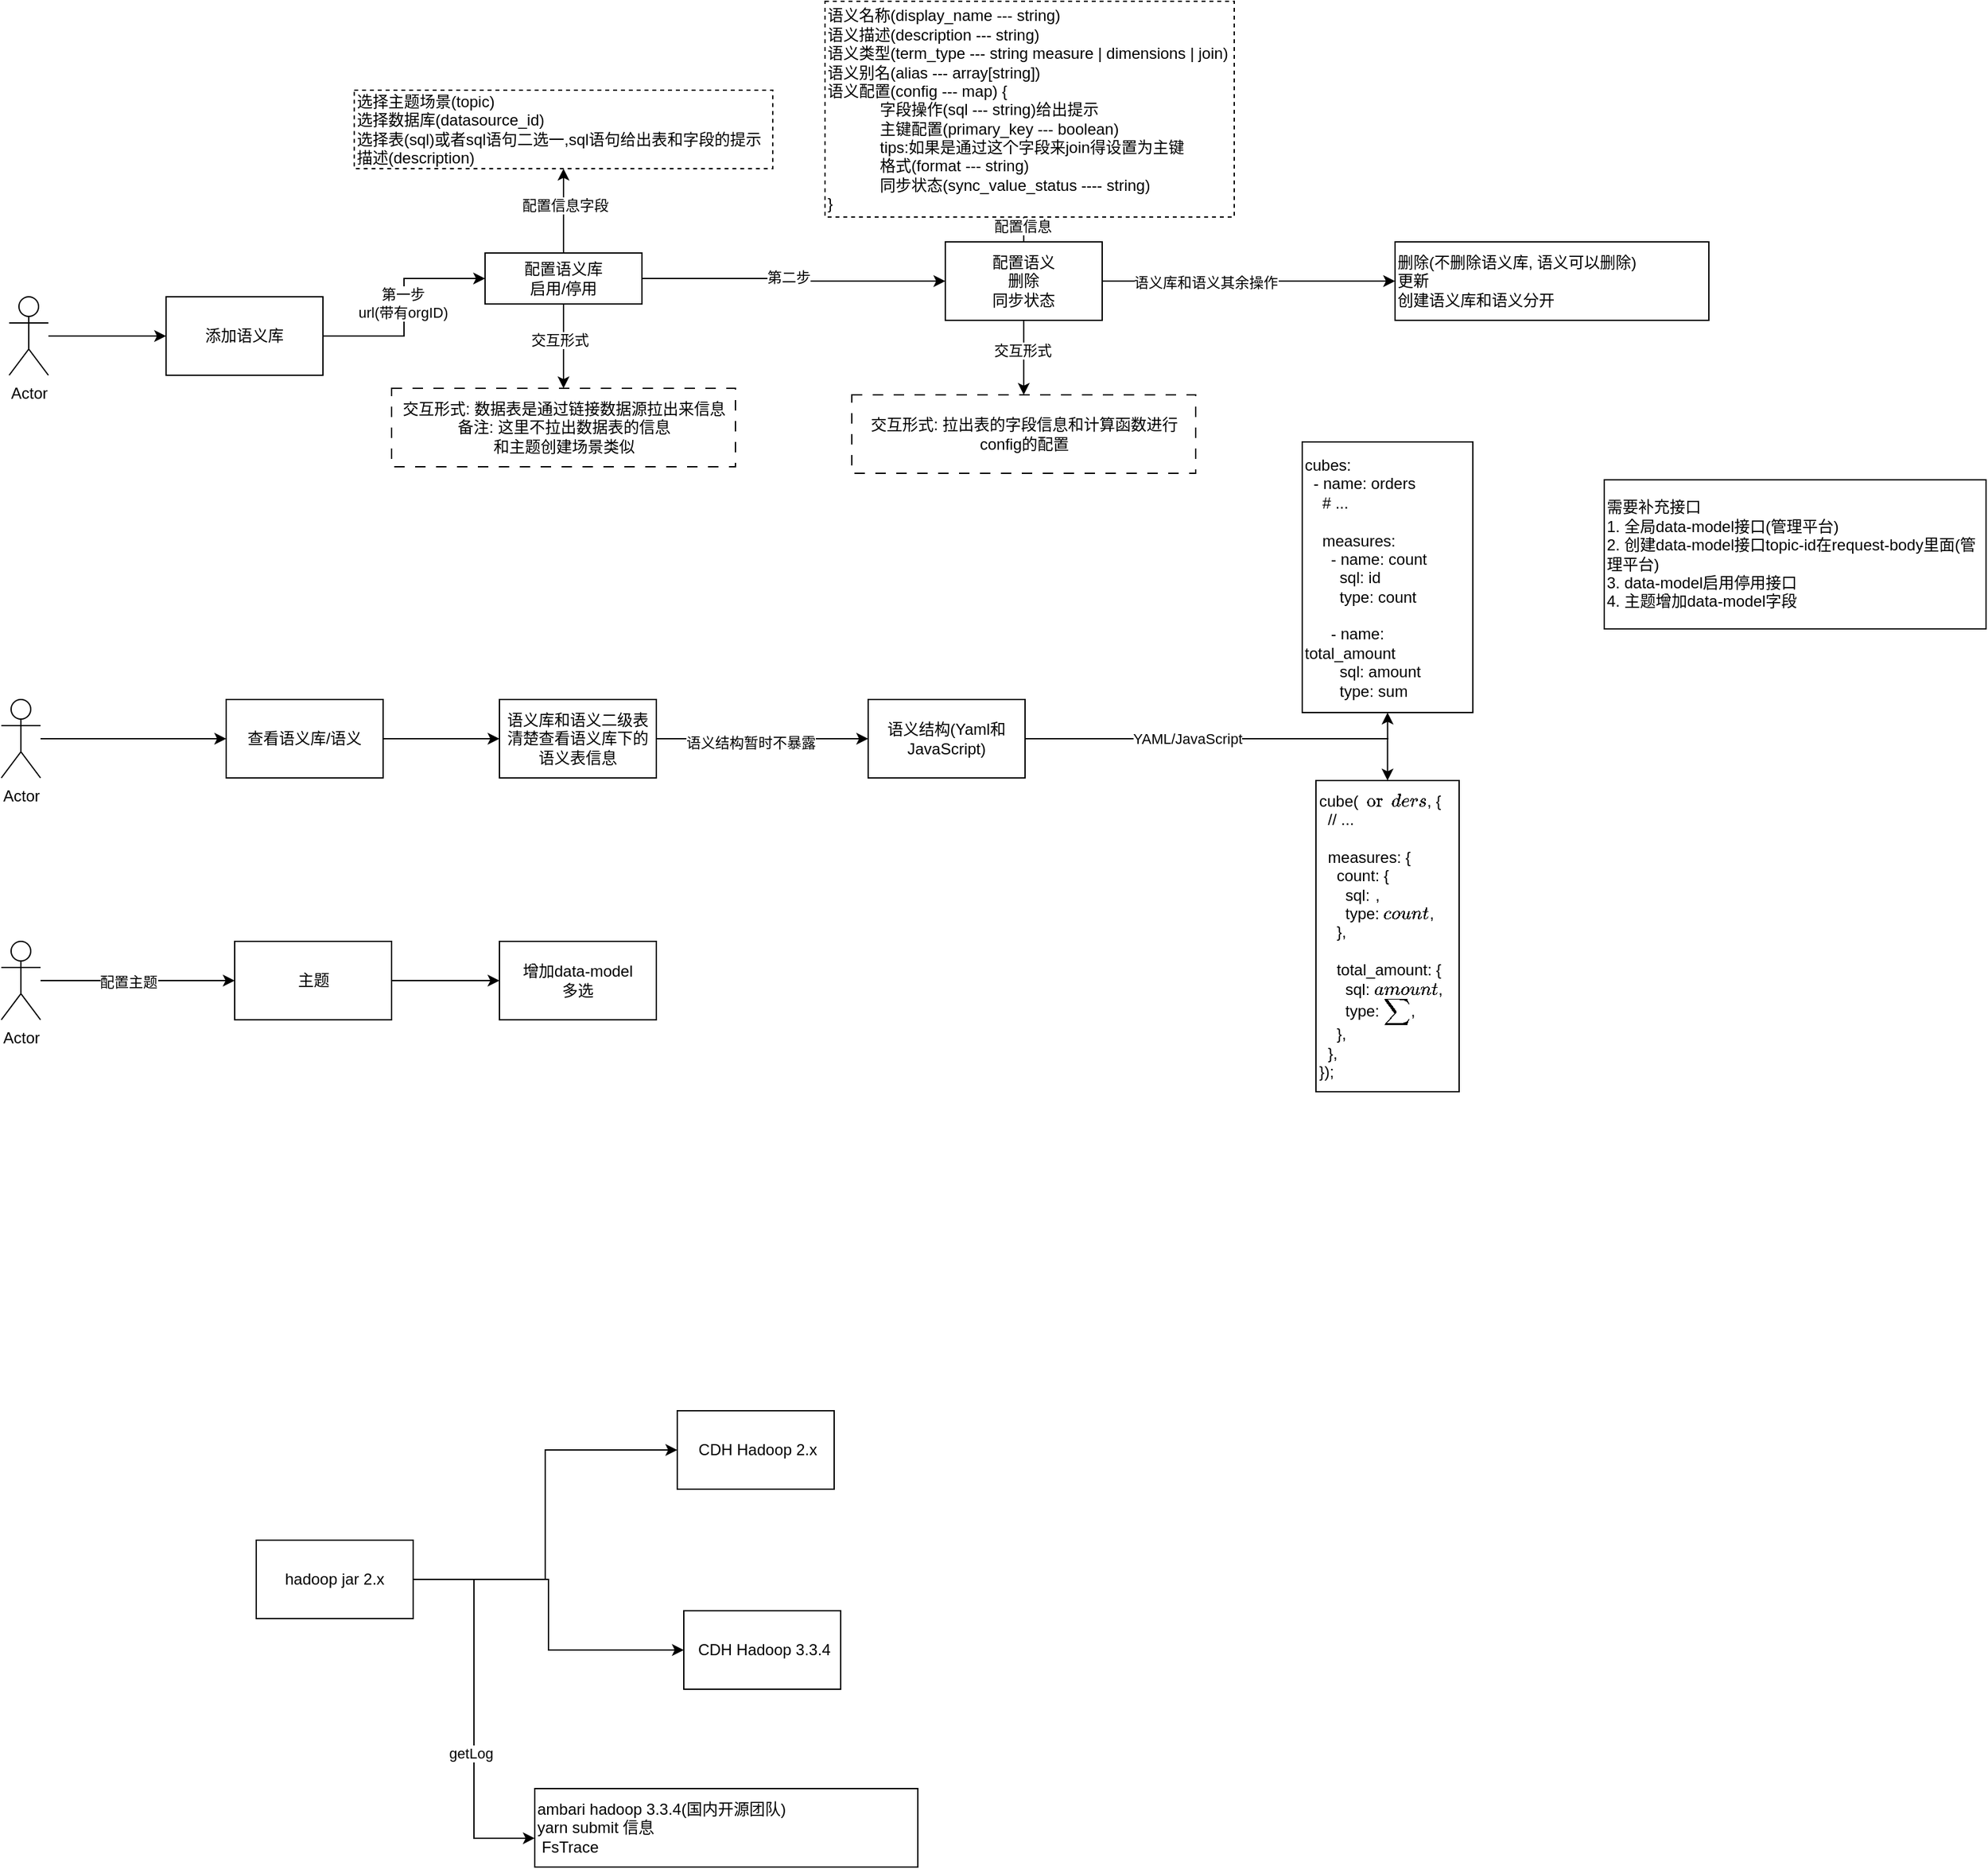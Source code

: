 <mxfile version="22.1.7" type="github">
  <diagram name="第 1 页" id="1hYo64LuMpDYzzGd4I8e">
    <mxGraphModel dx="1434" dy="786" grid="0" gridSize="10" guides="1" tooltips="1" connect="1" arrows="1" fold="1" page="1" pageScale="1" pageWidth="1654" pageHeight="2336" math="0" shadow="0">
      <root>
        <mxCell id="0" />
        <mxCell id="1" parent="0" />
        <mxCell id="4XoDtmQWzFF1k-0LZuOs-3" style="edgeStyle=orthogonalEdgeStyle;rounded=0;orthogonalLoop=1;jettySize=auto;html=1;" parent="1" source="4XoDtmQWzFF1k-0LZuOs-1" target="4XoDtmQWzFF1k-0LZuOs-2" edge="1">
          <mxGeometry relative="1" as="geometry" />
        </mxCell>
        <mxCell id="4XoDtmQWzFF1k-0LZuOs-1" value="Actor" style="shape=umlActor;verticalLabelPosition=bottom;verticalAlign=top;html=1;outlineConnect=0;" parent="1" vertex="1">
          <mxGeometry x="69" y="231" width="30" height="60" as="geometry" />
        </mxCell>
        <mxCell id="4XoDtmQWzFF1k-0LZuOs-6" style="edgeStyle=orthogonalEdgeStyle;rounded=0;orthogonalLoop=1;jettySize=auto;html=1;entryX=0;entryY=0.5;entryDx=0;entryDy=0;" parent="1" source="4XoDtmQWzFF1k-0LZuOs-2" target="4XoDtmQWzFF1k-0LZuOs-5" edge="1">
          <mxGeometry relative="1" as="geometry" />
        </mxCell>
        <mxCell id="arsLk9QwE6Tpv6ynl3g6-2" value="第一步&lt;br&gt;url(带有orgID)" style="edgeLabel;html=1;align=center;verticalAlign=middle;resizable=0;points=[];" vertex="1" connectable="0" parent="4XoDtmQWzFF1k-0LZuOs-6">
          <mxGeometry x="0.044" y="2" relative="1" as="geometry">
            <mxPoint x="1" as="offset" />
          </mxGeometry>
        </mxCell>
        <mxCell id="4XoDtmQWzFF1k-0LZuOs-2" value="添加语义库" style="rounded=0;whiteSpace=wrap;html=1;" parent="1" vertex="1">
          <mxGeometry x="189" y="231" width="120" height="60" as="geometry" />
        </mxCell>
        <mxCell id="4XoDtmQWzFF1k-0LZuOs-8" style="edgeStyle=orthogonalEdgeStyle;rounded=0;orthogonalLoop=1;jettySize=auto;html=1;exitX=1;exitY=0.5;exitDx=0;exitDy=0;entryX=0;entryY=0.5;entryDx=0;entryDy=0;" parent="1" source="4XoDtmQWzFF1k-0LZuOs-5" target="4XoDtmQWzFF1k-0LZuOs-7" edge="1">
          <mxGeometry relative="1" as="geometry" />
        </mxCell>
        <mxCell id="arsLk9QwE6Tpv6ynl3g6-3" value="第二步" style="edgeLabel;html=1;align=center;verticalAlign=middle;resizable=0;points=[];" vertex="1" connectable="0" parent="4XoDtmQWzFF1k-0LZuOs-8">
          <mxGeometry x="-0.041" y="1" relative="1" as="geometry">
            <mxPoint as="offset" />
          </mxGeometry>
        </mxCell>
        <mxCell id="arsLk9QwE6Tpv6ynl3g6-1" style="edgeStyle=orthogonalEdgeStyle;rounded=0;orthogonalLoop=1;jettySize=auto;html=1;entryX=0.5;entryY=1;entryDx=0;entryDy=0;" edge="1" parent="1" source="4XoDtmQWzFF1k-0LZuOs-5" target="4XoDtmQWzFF1k-0LZuOs-9">
          <mxGeometry relative="1" as="geometry" />
        </mxCell>
        <mxCell id="arsLk9QwE6Tpv6ynl3g6-11" value="配置信息字段" style="edgeLabel;html=1;align=center;verticalAlign=middle;resizable=0;points=[];" vertex="1" connectable="0" parent="arsLk9QwE6Tpv6ynl3g6-1">
          <mxGeometry x="0.148" y="-1" relative="1" as="geometry">
            <mxPoint as="offset" />
          </mxGeometry>
        </mxCell>
        <mxCell id="arsLk9QwE6Tpv6ynl3g6-9" style="edgeStyle=orthogonalEdgeStyle;rounded=0;orthogonalLoop=1;jettySize=auto;html=1;" edge="1" parent="1" source="4XoDtmQWzFF1k-0LZuOs-5" target="arsLk9QwE6Tpv6ynl3g6-8">
          <mxGeometry relative="1" as="geometry" />
        </mxCell>
        <mxCell id="arsLk9QwE6Tpv6ynl3g6-10" value="&lt;font style=&quot;font-size: 11px;&quot;&gt;交互形式&lt;/font&gt;" style="edgeLabel;html=1;align=center;verticalAlign=middle;resizable=0;points=[];" vertex="1" connectable="0" parent="arsLk9QwE6Tpv6ynl3g6-9">
          <mxGeometry x="-0.148" y="-3" relative="1" as="geometry">
            <mxPoint as="offset" />
          </mxGeometry>
        </mxCell>
        <mxCell id="4XoDtmQWzFF1k-0LZuOs-5" value="配置语义库&lt;br&gt;启用/停用" style="rounded=0;whiteSpace=wrap;html=1;" parent="1" vertex="1">
          <mxGeometry x="433" y="197.5" width="120" height="39" as="geometry" />
        </mxCell>
        <mxCell id="arsLk9QwE6Tpv6ynl3g6-16" value="" style="edgeStyle=orthogonalEdgeStyle;rounded=0;orthogonalLoop=1;jettySize=auto;html=1;" edge="1" parent="1" source="4XoDtmQWzFF1k-0LZuOs-7" target="arsLk9QwE6Tpv6ynl3g6-4">
          <mxGeometry relative="1" as="geometry" />
        </mxCell>
        <mxCell id="arsLk9QwE6Tpv6ynl3g6-35" value="配置信息" style="edgeLabel;html=1;align=center;verticalAlign=middle;resizable=0;points=[];" vertex="1" connectable="0" parent="arsLk9QwE6Tpv6ynl3g6-16">
          <mxGeometry x="-0.04" y="1" relative="1" as="geometry">
            <mxPoint as="offset" />
          </mxGeometry>
        </mxCell>
        <mxCell id="arsLk9QwE6Tpv6ynl3g6-18" style="edgeStyle=orthogonalEdgeStyle;rounded=0;orthogonalLoop=1;jettySize=auto;html=1;entryX=0.5;entryY=0;entryDx=0;entryDy=0;" edge="1" parent="1" source="4XoDtmQWzFF1k-0LZuOs-7" target="arsLk9QwE6Tpv6ynl3g6-17">
          <mxGeometry relative="1" as="geometry" />
        </mxCell>
        <mxCell id="arsLk9QwE6Tpv6ynl3g6-34" value="交互形式" style="edgeLabel;html=1;align=center;verticalAlign=middle;resizable=0;points=[];" vertex="1" connectable="0" parent="arsLk9QwE6Tpv6ynl3g6-18">
          <mxGeometry x="-0.193" y="-1" relative="1" as="geometry">
            <mxPoint as="offset" />
          </mxGeometry>
        </mxCell>
        <mxCell id="arsLk9QwE6Tpv6ynl3g6-31" value="" style="edgeStyle=orthogonalEdgeStyle;rounded=0;orthogonalLoop=1;jettySize=auto;html=1;" edge="1" parent="1" source="4XoDtmQWzFF1k-0LZuOs-7" target="arsLk9QwE6Tpv6ynl3g6-30">
          <mxGeometry relative="1" as="geometry" />
        </mxCell>
        <mxCell id="arsLk9QwE6Tpv6ynl3g6-36" value="语义库和语义其余操作" style="edgeLabel;html=1;align=center;verticalAlign=middle;resizable=0;points=[];" vertex="1" connectable="0" parent="arsLk9QwE6Tpv6ynl3g6-31">
          <mxGeometry x="-0.297" y="-1" relative="1" as="geometry">
            <mxPoint as="offset" />
          </mxGeometry>
        </mxCell>
        <mxCell id="4XoDtmQWzFF1k-0LZuOs-7" value="配置语义&lt;br&gt;删除&lt;br&gt;同步状态" style="rounded=0;whiteSpace=wrap;html=1;" parent="1" vertex="1">
          <mxGeometry x="785" y="189" width="120" height="60" as="geometry" />
        </mxCell>
        <mxCell id="4XoDtmQWzFF1k-0LZuOs-9" value="选择主题场景(topic)&lt;br&gt;选择数据库(datasource_id)&lt;br&gt;选择表(sql)或者sql语句二选一,sql语句给出表和字段的提示&lt;br&gt;描述(description)" style="rounded=0;whiteSpace=wrap;html=1;dashed=1;align=left;" parent="1" vertex="1">
          <mxGeometry x="332.94" y="73" width="320.12" height="60" as="geometry" />
        </mxCell>
        <mxCell id="arsLk9QwE6Tpv6ynl3g6-4" value="语义名称(display_name --- string)&lt;br&gt;语义描述(description --- string)&lt;br&gt;语义类型(term_type --- string measure | dimensions | join)&lt;br&gt;语义别名(alias --- array[string])&lt;br&gt;语义配置(config --- map) {&lt;br&gt;&lt;blockquote style=&quot;margin: 0 0 0 40px; border: none; padding: 0px;&quot;&gt;字段操作(sql --- string)给出提示&lt;br&gt;主键配置(primary_key --- boolean)&lt;br&gt;tips:如果是通过这个字段来join得设置为主键&lt;br&gt;格式(format --- string)&lt;br&gt;同步状态(sync_value_status ---- string)&lt;/blockquote&gt;}" style="rounded=0;whiteSpace=wrap;html=1;dashed=1;align=left;" vertex="1" parent="1">
          <mxGeometry x="693" y="5" width="313" height="165" as="geometry" />
        </mxCell>
        <mxCell id="arsLk9QwE6Tpv6ynl3g6-8" value="交互形式: 数据表是通过链接数据源拉出来信息&lt;br&gt;备注: 这里不拉出数据表的信息&lt;br&gt;和主题创建场景类似" style="rounded=0;whiteSpace=wrap;html=1;dashed=1;dashPattern=8 8;" vertex="1" parent="1">
          <mxGeometry x="361.5" y="301" width="263" height="60" as="geometry" />
        </mxCell>
        <mxCell id="arsLk9QwE6Tpv6ynl3g6-19" style="edgeStyle=orthogonalEdgeStyle;rounded=0;orthogonalLoop=1;jettySize=auto;html=1;entryX=0;entryY=0.5;entryDx=0;entryDy=0;" edge="1" parent="1" source="arsLk9QwE6Tpv6ynl3g6-12" target="arsLk9QwE6Tpv6ynl3g6-14">
          <mxGeometry relative="1" as="geometry" />
        </mxCell>
        <mxCell id="arsLk9QwE6Tpv6ynl3g6-12" value="Actor" style="shape=umlActor;verticalLabelPosition=bottom;verticalAlign=top;html=1;outlineConnect=0;" vertex="1" parent="1">
          <mxGeometry x="63" y="539" width="30" height="60" as="geometry" />
        </mxCell>
        <mxCell id="arsLk9QwE6Tpv6ynl3g6-21" style="edgeStyle=orthogonalEdgeStyle;rounded=0;orthogonalLoop=1;jettySize=auto;html=1;entryX=0;entryY=0.5;entryDx=0;entryDy=0;" edge="1" parent="1" source="arsLk9QwE6Tpv6ynl3g6-14" target="arsLk9QwE6Tpv6ynl3g6-20">
          <mxGeometry relative="1" as="geometry" />
        </mxCell>
        <mxCell id="arsLk9QwE6Tpv6ynl3g6-14" value="查看语义库/语义" style="rounded=0;whiteSpace=wrap;html=1;" vertex="1" parent="1">
          <mxGeometry x="235" y="539" width="120" height="60" as="geometry" />
        </mxCell>
        <mxCell id="arsLk9QwE6Tpv6ynl3g6-17" value="交互形式: 拉出表的字段信息和计算函数进行config的配置" style="rounded=0;whiteSpace=wrap;html=1;dashed=1;dashPattern=8 8;" vertex="1" parent="1">
          <mxGeometry x="713.5" y="306" width="263" height="60" as="geometry" />
        </mxCell>
        <mxCell id="arsLk9QwE6Tpv6ynl3g6-23" value="" style="edgeStyle=orthogonalEdgeStyle;rounded=0;orthogonalLoop=1;jettySize=auto;html=1;" edge="1" parent="1" source="arsLk9QwE6Tpv6ynl3g6-20" target="arsLk9QwE6Tpv6ynl3g6-22">
          <mxGeometry relative="1" as="geometry" />
        </mxCell>
        <mxCell id="arsLk9QwE6Tpv6ynl3g6-39" value="语义结构暂时不暴露" style="edgeLabel;html=1;align=center;verticalAlign=middle;resizable=0;points=[];" vertex="1" connectable="0" parent="arsLk9QwE6Tpv6ynl3g6-23">
          <mxGeometry x="-0.115" y="-3" relative="1" as="geometry">
            <mxPoint as="offset" />
          </mxGeometry>
        </mxCell>
        <mxCell id="arsLk9QwE6Tpv6ynl3g6-20" value="语义库和语义二级表&lt;br&gt;清楚查看语义库下的语义表信息" style="rounded=0;whiteSpace=wrap;html=1;" vertex="1" parent="1">
          <mxGeometry x="444" y="539" width="120" height="60" as="geometry" />
        </mxCell>
        <mxCell id="arsLk9QwE6Tpv6ynl3g6-27" value="" style="edgeStyle=orthogonalEdgeStyle;rounded=0;orthogonalLoop=1;jettySize=auto;html=1;" edge="1" parent="1" source="arsLk9QwE6Tpv6ynl3g6-22" target="arsLk9QwE6Tpv6ynl3g6-26">
          <mxGeometry relative="1" as="geometry" />
        </mxCell>
        <mxCell id="arsLk9QwE6Tpv6ynl3g6-29" style="edgeStyle=orthogonalEdgeStyle;rounded=0;orthogonalLoop=1;jettySize=auto;html=1;entryX=0.5;entryY=1;entryDx=0;entryDy=0;" edge="1" parent="1" source="arsLk9QwE6Tpv6ynl3g6-22" target="arsLk9QwE6Tpv6ynl3g6-28">
          <mxGeometry relative="1" as="geometry" />
        </mxCell>
        <mxCell id="arsLk9QwE6Tpv6ynl3g6-38" value="YAML/JavaScript" style="edgeLabel;html=1;align=center;verticalAlign=middle;resizable=0;points=[];" vertex="1" connectable="0" parent="arsLk9QwE6Tpv6ynl3g6-29">
          <mxGeometry x="-0.168" relative="1" as="geometry">
            <mxPoint as="offset" />
          </mxGeometry>
        </mxCell>
        <mxCell id="arsLk9QwE6Tpv6ynl3g6-22" value="语义结构(Yaml和JavaScript)" style="whiteSpace=wrap;html=1;rounded=0;" vertex="1" parent="1">
          <mxGeometry x="726" y="539" width="120" height="60" as="geometry" />
        </mxCell>
        <mxCell id="arsLk9QwE6Tpv6ynl3g6-26" value="&lt;div&gt;cube(`orders`, {&lt;/div&gt;&lt;div&gt;&amp;nbsp; // ...&lt;/div&gt;&lt;div&gt;&amp;nbsp;&lt;/div&gt;&lt;div&gt;&amp;nbsp; measures: {&lt;/div&gt;&lt;div&gt;&amp;nbsp; &amp;nbsp; count: {&lt;/div&gt;&lt;div&gt;&amp;nbsp; &amp;nbsp; &amp;nbsp; sql: `id`,&lt;/div&gt;&lt;div&gt;&amp;nbsp; &amp;nbsp; &amp;nbsp; type: `count`,&lt;/div&gt;&lt;div&gt;&amp;nbsp; &amp;nbsp; },&lt;/div&gt;&lt;div&gt;&amp;nbsp;&lt;/div&gt;&lt;div&gt;&amp;nbsp; &amp;nbsp; total_amount: {&lt;/div&gt;&lt;div&gt;&amp;nbsp; &amp;nbsp; &amp;nbsp; sql: `amount`,&lt;/div&gt;&lt;div&gt;&amp;nbsp; &amp;nbsp; &amp;nbsp; type: `sum`,&lt;/div&gt;&lt;div&gt;&amp;nbsp; &amp;nbsp; },&lt;/div&gt;&lt;div&gt;&amp;nbsp; },&lt;/div&gt;&lt;div&gt;});&lt;/div&gt;" style="whiteSpace=wrap;html=1;rounded=0;align=left;" vertex="1" parent="1">
          <mxGeometry x="1068.5" y="601" width="109.5" height="238" as="geometry" />
        </mxCell>
        <mxCell id="arsLk9QwE6Tpv6ynl3g6-28" value="&lt;div&gt;cubes:&lt;/div&gt;&lt;div&gt;&amp;nbsp; - name: orders&lt;/div&gt;&lt;div&gt;&amp;nbsp; &amp;nbsp; # ...&lt;/div&gt;&lt;div&gt;&amp;nbsp;&lt;/div&gt;&lt;div&gt;&amp;nbsp; &amp;nbsp; measures:&lt;/div&gt;&lt;div&gt;&amp;nbsp; &amp;nbsp; &amp;nbsp; - name: count&lt;/div&gt;&lt;div&gt;&amp;nbsp; &amp;nbsp; &amp;nbsp; &amp;nbsp; sql: id&lt;/div&gt;&lt;div&gt;&amp;nbsp; &amp;nbsp; &amp;nbsp; &amp;nbsp; type: count&lt;/div&gt;&lt;div&gt;&amp;nbsp;&lt;/div&gt;&lt;div&gt;&amp;nbsp; &amp;nbsp; &amp;nbsp; - name: total_amount&lt;/div&gt;&lt;div&gt;&amp;nbsp; &amp;nbsp; &amp;nbsp; &amp;nbsp; sql: amount&lt;/div&gt;&lt;div&gt;&amp;nbsp; &amp;nbsp; &amp;nbsp; &amp;nbsp; type: sum&lt;/div&gt;" style="rounded=0;whiteSpace=wrap;html=1;align=left;" vertex="1" parent="1">
          <mxGeometry x="1058" y="342" width="130.5" height="207" as="geometry" />
        </mxCell>
        <mxCell id="arsLk9QwE6Tpv6ynl3g6-30" value="删除(不删除语义库, 语义可以删除)&lt;br&gt;更新&lt;br&gt;创建语义库和语义分开" style="whiteSpace=wrap;html=1;rounded=0;align=left;" vertex="1" parent="1">
          <mxGeometry x="1129" y="189" width="240" height="60" as="geometry" />
        </mxCell>
        <mxCell id="arsLk9QwE6Tpv6ynl3g6-44" value="" style="edgeStyle=orthogonalEdgeStyle;rounded=0;orthogonalLoop=1;jettySize=auto;html=1;" edge="1" parent="1" source="arsLk9QwE6Tpv6ynl3g6-40" target="arsLk9QwE6Tpv6ynl3g6-43">
          <mxGeometry relative="1" as="geometry" />
        </mxCell>
        <mxCell id="arsLk9QwE6Tpv6ynl3g6-40" value="主题" style="rounded=0;whiteSpace=wrap;html=1;" vertex="1" parent="1">
          <mxGeometry x="241.5" y="724" width="120" height="60" as="geometry" />
        </mxCell>
        <mxCell id="arsLk9QwE6Tpv6ynl3g6-43" value="增加data-model&lt;br&gt;多选" style="whiteSpace=wrap;html=1;rounded=0;" vertex="1" parent="1">
          <mxGeometry x="444" y="724" width="120" height="60" as="geometry" />
        </mxCell>
        <mxCell id="arsLk9QwE6Tpv6ynl3g6-46" style="edgeStyle=orthogonalEdgeStyle;rounded=0;orthogonalLoop=1;jettySize=auto;html=1;entryX=0;entryY=0.5;entryDx=0;entryDy=0;" edge="1" parent="1" source="arsLk9QwE6Tpv6ynl3g6-45" target="arsLk9QwE6Tpv6ynl3g6-40">
          <mxGeometry relative="1" as="geometry" />
        </mxCell>
        <mxCell id="arsLk9QwE6Tpv6ynl3g6-47" value="配置主题" style="edgeLabel;html=1;align=center;verticalAlign=middle;resizable=0;points=[];" vertex="1" connectable="0" parent="arsLk9QwE6Tpv6ynl3g6-46">
          <mxGeometry x="-0.098" y="-1" relative="1" as="geometry">
            <mxPoint as="offset" />
          </mxGeometry>
        </mxCell>
        <mxCell id="arsLk9QwE6Tpv6ynl3g6-45" value="Actor" style="shape=umlActor;verticalLabelPosition=bottom;verticalAlign=top;html=1;outlineConnect=0;" vertex="1" parent="1">
          <mxGeometry x="63" y="724" width="30" height="60" as="geometry" />
        </mxCell>
        <mxCell id="arsLk9QwE6Tpv6ynl3g6-48" value="需要补充接口&lt;br&gt;1. 全局data-model接口(管理平台)&lt;br&gt;2. 创建data-model接口topic-id在request-body里面(管理平台)&lt;br&gt;3. data-model启用停用接口&lt;br&gt;4. 主题增加data-model字段" style="rounded=0;whiteSpace=wrap;html=1;align=left;" vertex="1" parent="1">
          <mxGeometry x="1289" y="371" width="292" height="114" as="geometry" />
        </mxCell>
        <mxCell id="arsLk9QwE6Tpv6ynl3g6-49" value="&amp;nbsp;CDH Hadoop 3.3.4" style="rounded=0;whiteSpace=wrap;html=1;" vertex="1" parent="1">
          <mxGeometry x="585" y="1236" width="120" height="60" as="geometry" />
        </mxCell>
        <mxCell id="arsLk9QwE6Tpv6ynl3g6-50" value="ambari hadoop 3.3.4(国内开源团队)&lt;br&gt;yarn submit 信息&lt;br&gt;&amp;nbsp;FsTrace" style="rounded=0;whiteSpace=wrap;html=1;align=left;" vertex="1" parent="1">
          <mxGeometry x="471" y="1372" width="293" height="60" as="geometry" />
        </mxCell>
        <mxCell id="arsLk9QwE6Tpv6ynl3g6-52" value="&amp;nbsp;CDH Hadoop 2.x" style="rounded=0;whiteSpace=wrap;html=1;" vertex="1" parent="1">
          <mxGeometry x="580" y="1083" width="120" height="60" as="geometry" />
        </mxCell>
        <mxCell id="arsLk9QwE6Tpv6ynl3g6-54" style="edgeStyle=orthogonalEdgeStyle;rounded=0;orthogonalLoop=1;jettySize=auto;html=1;entryX=0;entryY=0.5;entryDx=0;entryDy=0;" edge="1" parent="1" source="arsLk9QwE6Tpv6ynl3g6-53" target="arsLk9QwE6Tpv6ynl3g6-52">
          <mxGeometry relative="1" as="geometry" />
        </mxCell>
        <mxCell id="arsLk9QwE6Tpv6ynl3g6-57" style="edgeStyle=orthogonalEdgeStyle;rounded=0;orthogonalLoop=1;jettySize=auto;html=1;entryX=0;entryY=0.5;entryDx=0;entryDy=0;" edge="1" parent="1" source="arsLk9QwE6Tpv6ynl3g6-53" target="arsLk9QwE6Tpv6ynl3g6-49">
          <mxGeometry relative="1" as="geometry" />
        </mxCell>
        <mxCell id="arsLk9QwE6Tpv6ynl3g6-53" value="hadoop jar 2.x" style="rounded=0;whiteSpace=wrap;html=1;" vertex="1" parent="1">
          <mxGeometry x="258" y="1182" width="120" height="60" as="geometry" />
        </mxCell>
        <mxCell id="arsLk9QwE6Tpv6ynl3g6-55" style="edgeStyle=orthogonalEdgeStyle;rounded=0;orthogonalLoop=1;jettySize=auto;html=1;entryX=0;entryY=0.633;entryDx=0;entryDy=0;entryPerimeter=0;" edge="1" parent="1" source="arsLk9QwE6Tpv6ynl3g6-53" target="arsLk9QwE6Tpv6ynl3g6-50">
          <mxGeometry relative="1" as="geometry" />
        </mxCell>
        <mxCell id="arsLk9QwE6Tpv6ynl3g6-56" value="getLog" style="edgeLabel;html=1;align=center;verticalAlign=middle;resizable=0;points=[];" vertex="1" connectable="0" parent="arsLk9QwE6Tpv6ynl3g6-55">
          <mxGeometry x="0.227" y="-3" relative="1" as="geometry">
            <mxPoint y="1" as="offset" />
          </mxGeometry>
        </mxCell>
      </root>
    </mxGraphModel>
  </diagram>
</mxfile>
